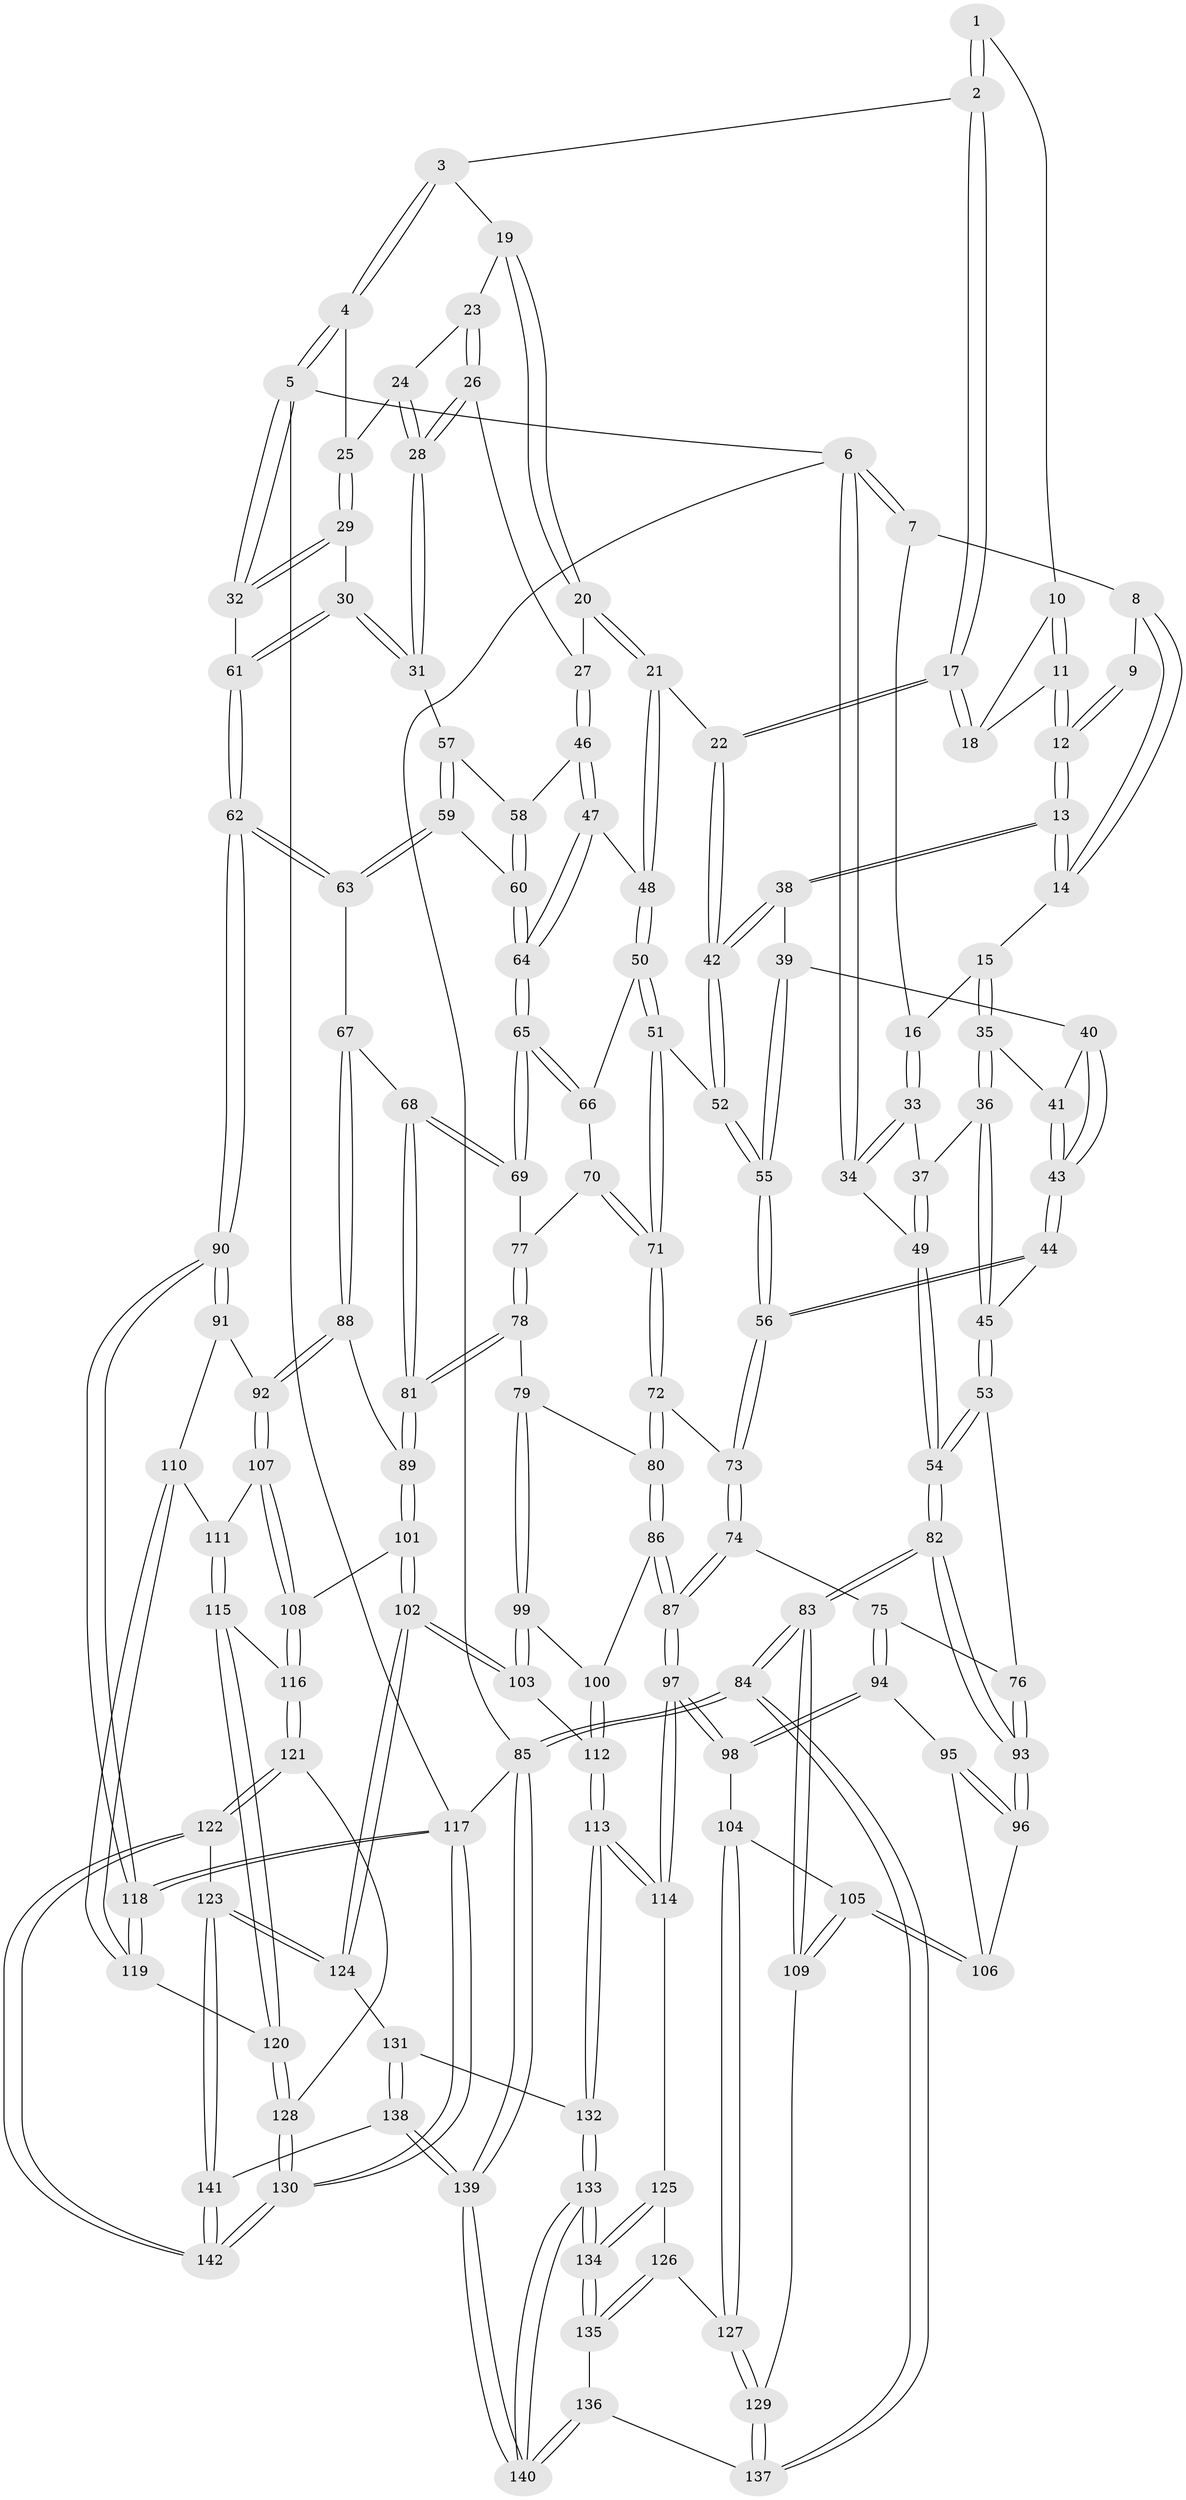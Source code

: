 // coarse degree distribution, {3: 0.06666666666666667, 4: 0.5555555555555556, 6: 0.07777777777777778, 5: 0.28888888888888886, 2: 0.011111111111111112}
// Generated by graph-tools (version 1.1) at 2025/52/02/27/25 19:52:37]
// undirected, 142 vertices, 352 edges
graph export_dot {
graph [start="1"]
  node [color=gray90,style=filled];
  1 [pos="+0.42300429527922134+0"];
  2 [pos="+0.6381416979755121+0"];
  3 [pos="+0.6917427717247412+0"];
  4 [pos="+1+0"];
  5 [pos="+1+0"];
  6 [pos="+0+0"];
  7 [pos="+0.11100795118567446+0"];
  8 [pos="+0.2970421700124498+0"];
  9 [pos="+0.41195400789409947+0"];
  10 [pos="+0.41704399352118854+0"];
  11 [pos="+0.3566685164022065+0.11445263568161626"];
  12 [pos="+0.3509063553714441+0.11738970987102584"];
  13 [pos="+0.33040424432045773+0.12910808189936654"];
  14 [pos="+0.2890376765947574+0.09045509752018407"];
  15 [pos="+0.2578289512678656+0.09585946382663943"];
  16 [pos="+0.12107077831509626+0.05468181624138532"];
  17 [pos="+0.5047406856147134+0.116513642787504"];
  18 [pos="+0.4323501980085773+0.09272186761320805"];
  19 [pos="+0.7068748523284891+0"];
  20 [pos="+0.6556674178206215+0.15275760696961677"];
  21 [pos="+0.584142115346789+0.17998657417900263"];
  22 [pos="+0.5154570073358206+0.15023975024086578"];
  23 [pos="+0.7474323877251744+0"];
  24 [pos="+0.8431674219167901+0.09439444257927371"];
  25 [pos="+0.8969745309900377+0.10369203255765683"];
  26 [pos="+0.7907034309401947+0.1998663947925148"];
  27 [pos="+0.658252540704038+0.15497584884090437"];
  28 [pos="+0.797673491402025+0.20627120588431516"];
  29 [pos="+0.9100375400784935+0.14360824884703635"];
  30 [pos="+0.8775033366244058+0.22304001699520565"];
  31 [pos="+0.8044212723545178+0.21680390674492692"];
  32 [pos="+1+0.08041000898598914"];
  33 [pos="+0.09444274379665793+0.10787561344357209"];
  34 [pos="+0+0.03936303408133282"];
  35 [pos="+0.20627876724275185+0.1589079660543361"];
  36 [pos="+0.10475904891387856+0.16766108222061482"];
  37 [pos="+0.10310535601834929+0.16382814986180055"];
  38 [pos="+0.33668833445136576+0.19447286698306393"];
  39 [pos="+0.31161455163660623+0.20705567795495994"];
  40 [pos="+0.2864954999789371+0.2159446917193427"];
  41 [pos="+0.20921224841239103+0.16344151541881619"];
  42 [pos="+0.41422077780948413+0.2622159160227517"];
  43 [pos="+0.21489972381252678+0.2634936292517033"];
  44 [pos="+0.15182114136611788+0.3243569876181693"];
  45 [pos="+0.11078340958654764+0.31092053074115317"];
  46 [pos="+0.6825519303245061+0.26936313861794775"];
  47 [pos="+0.6572403330868495+0.2924454186158731"];
  48 [pos="+0.5853484365948588+0.2740475603470012"];
  49 [pos="+0+0.22436323396163177"];
  50 [pos="+0.5497085583497028+0.31039561066219545"];
  51 [pos="+0.45942898087051653+0.3308169214117193"];
  52 [pos="+0.41893150166265075+0.2848517476500316"];
  53 [pos="+0+0.3650136218699074"];
  54 [pos="+0+0.3809256686265065"];
  55 [pos="+0.2723589330167526+0.37244539918671"];
  56 [pos="+0.23195098485751994+0.4031814085855947"];
  57 [pos="+0.803192023902185+0.2187604794185781"];
  58 [pos="+0.6977977266942076+0.2688597253986852"];
  59 [pos="+0.7843491460532522+0.3155086502846448"];
  60 [pos="+0.7458552267170244+0.32990394247207583"];
  61 [pos="+1+0.4400203801301581"];
  62 [pos="+1+0.45089666026457886"];
  63 [pos="+0.8822177151593161+0.4414046878703461"];
  64 [pos="+0.6817516203975473+0.3945669462652365"];
  65 [pos="+0.6805313340989131+0.3997317884787748"];
  66 [pos="+0.6112951974866214+0.3845166622695393"];
  67 [pos="+0.8421142874594112+0.45392741139213194"];
  68 [pos="+0.6983605521349608+0.44078056164276297"];
  69 [pos="+0.6923536279707513+0.42868927842980925"];
  70 [pos="+0.5511634731976043+0.4289775722941561"];
  71 [pos="+0.4605233225894126+0.4128166674525557"];
  72 [pos="+0.44750070876780734+0.439344150017194"];
  73 [pos="+0.23482110239769358+0.4133125096412932"];
  74 [pos="+0.23133502393912422+0.47254271838809425"];
  75 [pos="+0.1424584311971745+0.5409038381042013"];
  76 [pos="+0.1205438285323948+0.5362309214421994"];
  77 [pos="+0.5641510556060697+0.4471762706893619"];
  78 [pos="+0.6111857571772997+0.5530681692009474"];
  79 [pos="+0.5734019620778774+0.5617553650135221"];
  80 [pos="+0.44557839003651756+0.533997845745814"];
  81 [pos="+0.6405572600749487+0.5553001827594302"];
  82 [pos="+0+0.6418313788106718"];
  83 [pos="+0+0.7816683452672357"];
  84 [pos="+0+1"];
  85 [pos="+0+1"];
  86 [pos="+0.3872323365446518+0.5922600295870107"];
  87 [pos="+0.3513603683926454+0.6064510286507969"];
  88 [pos="+0.7600626652246677+0.5998205652326489"];
  89 [pos="+0.6513529802479574+0.5693641916305172"];
  90 [pos="+1+0.4544580797443516"];
  91 [pos="+0.9276903098586047+0.6140942474217732"];
  92 [pos="+0.7679777366028446+0.610070755056829"];
  93 [pos="+0+0.6247551288124946"];
  94 [pos="+0.14801017565184835+0.5947507187365811"];
  95 [pos="+0.12493750317246559+0.6125658104457927"];
  96 [pos="+0.009998846994769998+0.6413202666445196"];
  97 [pos="+0.3098978399708788+0.6894957474646479"];
  98 [pos="+0.21809387557507917+0.697225097626723"];
  99 [pos="+0.550153118525837+0.6295221628878414"];
  100 [pos="+0.48657096905714453+0.6752302373152578"];
  101 [pos="+0.6465176813050851+0.7142627929389577"];
  102 [pos="+0.6045830148708359+0.7532653821989003"];
  103 [pos="+0.5883386171564484+0.7436067031345012"];
  104 [pos="+0.19591945978191827+0.7146784886440888"];
  105 [pos="+0.13931897199327492+0.7414134682307874"];
  106 [pos="+0.0899239120248767+0.6745712818981684"];
  107 [pos="+0.770854604007868+0.6815543221317288"];
  108 [pos="+0.7401653451914428+0.722794586866956"];
  109 [pos="+0.1273404711860911+0.7552221854115886"];
  110 [pos="+0.8920465727558065+0.6824101953209952"];
  111 [pos="+0.8304808208142506+0.6944968288908318"];
  112 [pos="+0.5041913363176761+0.720577067516754"];
  113 [pos="+0.4200104331467293+0.7895880622992625"];
  114 [pos="+0.31807170400711804+0.7073946008232569"];
  115 [pos="+0.8250170280441123+0.7385768182824902"];
  116 [pos="+0.7564908096082759+0.756824602847888"];
  117 [pos="+1+1"];
  118 [pos="+1+1"];
  119 [pos="+0.901239777427501+0.7557993195051625"];
  120 [pos="+0.8583343939416269+0.7821093439130157"];
  121 [pos="+0.7769908693591614+0.8410012928473665"];
  122 [pos="+0.6953242927681045+0.8742441456463657"];
  123 [pos="+0.627853710134001+0.8535122717829721"];
  124 [pos="+0.6048722143861321+0.8281839031436027"];
  125 [pos="+0.3044263233945927+0.7576794531046274"];
  126 [pos="+0.22629853558276378+0.8516910426230041"];
  127 [pos="+0.22164024925387985+0.8505252659067133"];
  128 [pos="+0.8031939685507237+0.8483435395361488"];
  129 [pos="+0.13652180018895588+0.8667864168253882"];
  130 [pos="+1+1"];
  131 [pos="+0.5137841574016041+0.8556750268458326"];
  132 [pos="+0.434736434327269+0.8389689854788104"];
  133 [pos="+0.35653670472276067+0.9576124007393924"];
  134 [pos="+0.31331475092153593+0.9189632639260815"];
  135 [pos="+0.2821007913423153+0.9076310429754599"];
  136 [pos="+0.1860332989116271+0.9401986364379646"];
  137 [pos="+0.09522362358536633+0.9375658062223616"];
  138 [pos="+0.5124018564125155+1"];
  139 [pos="+0.3925041408817008+1"];
  140 [pos="+0.38182116818683587+1"];
  141 [pos="+0.5191831311683538+1"];
  142 [pos="+0.7578116997970873+1"];
  1 -- 2;
  1 -- 2;
  1 -- 10;
  2 -- 3;
  2 -- 17;
  2 -- 17;
  3 -- 4;
  3 -- 4;
  3 -- 19;
  4 -- 5;
  4 -- 5;
  4 -- 25;
  5 -- 6;
  5 -- 32;
  5 -- 32;
  5 -- 117;
  6 -- 7;
  6 -- 7;
  6 -- 34;
  6 -- 34;
  6 -- 85;
  7 -- 8;
  7 -- 16;
  8 -- 9;
  8 -- 14;
  8 -- 14;
  9 -- 12;
  9 -- 12;
  10 -- 11;
  10 -- 11;
  10 -- 18;
  11 -- 12;
  11 -- 12;
  11 -- 18;
  12 -- 13;
  12 -- 13;
  13 -- 14;
  13 -- 14;
  13 -- 38;
  13 -- 38;
  14 -- 15;
  15 -- 16;
  15 -- 35;
  15 -- 35;
  16 -- 33;
  16 -- 33;
  17 -- 18;
  17 -- 18;
  17 -- 22;
  17 -- 22;
  19 -- 20;
  19 -- 20;
  19 -- 23;
  20 -- 21;
  20 -- 21;
  20 -- 27;
  21 -- 22;
  21 -- 48;
  21 -- 48;
  22 -- 42;
  22 -- 42;
  23 -- 24;
  23 -- 26;
  23 -- 26;
  24 -- 25;
  24 -- 28;
  24 -- 28;
  25 -- 29;
  25 -- 29;
  26 -- 27;
  26 -- 28;
  26 -- 28;
  27 -- 46;
  27 -- 46;
  28 -- 31;
  28 -- 31;
  29 -- 30;
  29 -- 32;
  29 -- 32;
  30 -- 31;
  30 -- 31;
  30 -- 61;
  30 -- 61;
  31 -- 57;
  32 -- 61;
  33 -- 34;
  33 -- 34;
  33 -- 37;
  34 -- 49;
  35 -- 36;
  35 -- 36;
  35 -- 41;
  36 -- 37;
  36 -- 45;
  36 -- 45;
  37 -- 49;
  37 -- 49;
  38 -- 39;
  38 -- 42;
  38 -- 42;
  39 -- 40;
  39 -- 55;
  39 -- 55;
  40 -- 41;
  40 -- 43;
  40 -- 43;
  41 -- 43;
  41 -- 43;
  42 -- 52;
  42 -- 52;
  43 -- 44;
  43 -- 44;
  44 -- 45;
  44 -- 56;
  44 -- 56;
  45 -- 53;
  45 -- 53;
  46 -- 47;
  46 -- 47;
  46 -- 58;
  47 -- 48;
  47 -- 64;
  47 -- 64;
  48 -- 50;
  48 -- 50;
  49 -- 54;
  49 -- 54;
  50 -- 51;
  50 -- 51;
  50 -- 66;
  51 -- 52;
  51 -- 71;
  51 -- 71;
  52 -- 55;
  52 -- 55;
  53 -- 54;
  53 -- 54;
  53 -- 76;
  54 -- 82;
  54 -- 82;
  55 -- 56;
  55 -- 56;
  56 -- 73;
  56 -- 73;
  57 -- 58;
  57 -- 59;
  57 -- 59;
  58 -- 60;
  58 -- 60;
  59 -- 60;
  59 -- 63;
  59 -- 63;
  60 -- 64;
  60 -- 64;
  61 -- 62;
  61 -- 62;
  62 -- 63;
  62 -- 63;
  62 -- 90;
  62 -- 90;
  63 -- 67;
  64 -- 65;
  64 -- 65;
  65 -- 66;
  65 -- 66;
  65 -- 69;
  65 -- 69;
  66 -- 70;
  67 -- 68;
  67 -- 88;
  67 -- 88;
  68 -- 69;
  68 -- 69;
  68 -- 81;
  68 -- 81;
  69 -- 77;
  70 -- 71;
  70 -- 71;
  70 -- 77;
  71 -- 72;
  71 -- 72;
  72 -- 73;
  72 -- 80;
  72 -- 80;
  73 -- 74;
  73 -- 74;
  74 -- 75;
  74 -- 87;
  74 -- 87;
  75 -- 76;
  75 -- 94;
  75 -- 94;
  76 -- 93;
  76 -- 93;
  77 -- 78;
  77 -- 78;
  78 -- 79;
  78 -- 81;
  78 -- 81;
  79 -- 80;
  79 -- 99;
  79 -- 99;
  80 -- 86;
  80 -- 86;
  81 -- 89;
  81 -- 89;
  82 -- 83;
  82 -- 83;
  82 -- 93;
  82 -- 93;
  83 -- 84;
  83 -- 84;
  83 -- 109;
  83 -- 109;
  84 -- 85;
  84 -- 85;
  84 -- 137;
  84 -- 137;
  85 -- 139;
  85 -- 139;
  85 -- 117;
  86 -- 87;
  86 -- 87;
  86 -- 100;
  87 -- 97;
  87 -- 97;
  88 -- 89;
  88 -- 92;
  88 -- 92;
  89 -- 101;
  89 -- 101;
  90 -- 91;
  90 -- 91;
  90 -- 118;
  90 -- 118;
  91 -- 92;
  91 -- 110;
  92 -- 107;
  92 -- 107;
  93 -- 96;
  93 -- 96;
  94 -- 95;
  94 -- 98;
  94 -- 98;
  95 -- 96;
  95 -- 96;
  95 -- 106;
  96 -- 106;
  97 -- 98;
  97 -- 98;
  97 -- 114;
  97 -- 114;
  98 -- 104;
  99 -- 100;
  99 -- 103;
  99 -- 103;
  100 -- 112;
  100 -- 112;
  101 -- 102;
  101 -- 102;
  101 -- 108;
  102 -- 103;
  102 -- 103;
  102 -- 124;
  102 -- 124;
  103 -- 112;
  104 -- 105;
  104 -- 127;
  104 -- 127;
  105 -- 106;
  105 -- 106;
  105 -- 109;
  105 -- 109;
  107 -- 108;
  107 -- 108;
  107 -- 111;
  108 -- 116;
  108 -- 116;
  109 -- 129;
  110 -- 111;
  110 -- 119;
  110 -- 119;
  111 -- 115;
  111 -- 115;
  112 -- 113;
  112 -- 113;
  113 -- 114;
  113 -- 114;
  113 -- 132;
  113 -- 132;
  114 -- 125;
  115 -- 116;
  115 -- 120;
  115 -- 120;
  116 -- 121;
  116 -- 121;
  117 -- 118;
  117 -- 118;
  117 -- 130;
  117 -- 130;
  118 -- 119;
  118 -- 119;
  119 -- 120;
  120 -- 128;
  120 -- 128;
  121 -- 122;
  121 -- 122;
  121 -- 128;
  122 -- 123;
  122 -- 142;
  122 -- 142;
  123 -- 124;
  123 -- 124;
  123 -- 141;
  123 -- 141;
  124 -- 131;
  125 -- 126;
  125 -- 134;
  125 -- 134;
  126 -- 127;
  126 -- 135;
  126 -- 135;
  127 -- 129;
  127 -- 129;
  128 -- 130;
  128 -- 130;
  129 -- 137;
  129 -- 137;
  130 -- 142;
  130 -- 142;
  131 -- 132;
  131 -- 138;
  131 -- 138;
  132 -- 133;
  132 -- 133;
  133 -- 134;
  133 -- 134;
  133 -- 140;
  133 -- 140;
  134 -- 135;
  134 -- 135;
  135 -- 136;
  136 -- 137;
  136 -- 140;
  136 -- 140;
  138 -- 139;
  138 -- 139;
  138 -- 141;
  139 -- 140;
  139 -- 140;
  141 -- 142;
  141 -- 142;
}
